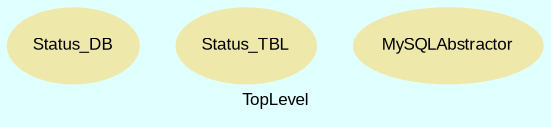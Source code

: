 digraph TopLevel {
    compound = true
    bgcolor = lightcyan1
    fontname = Arial
    fontsize = 8
    label = "TopLevel"
    node [
        fontname = Arial,
        fontsize = 8,
        color = black
    ]

    Status_DB [
        fontcolor = black,
        URL = "classes/Status_DB.html",
        shape = ellipse,
        color = palegoldenrod,
        style = filled,
        label = "Status_DB"
    ]

    Status_TBL [
        fontcolor = black,
        URL = "classes/Status_TBL.html",
        shape = ellipse,
        color = palegoldenrod,
        style = filled,
        label = "Status_TBL"
    ]

    MySQLAbstractor [
        fontcolor = black,
        URL = "classes/MySQLAbstractor.html",
        shape = ellipse,
        color = palegoldenrod,
        style = filled,
        label = "MySQLAbstractor"
    ]

}

